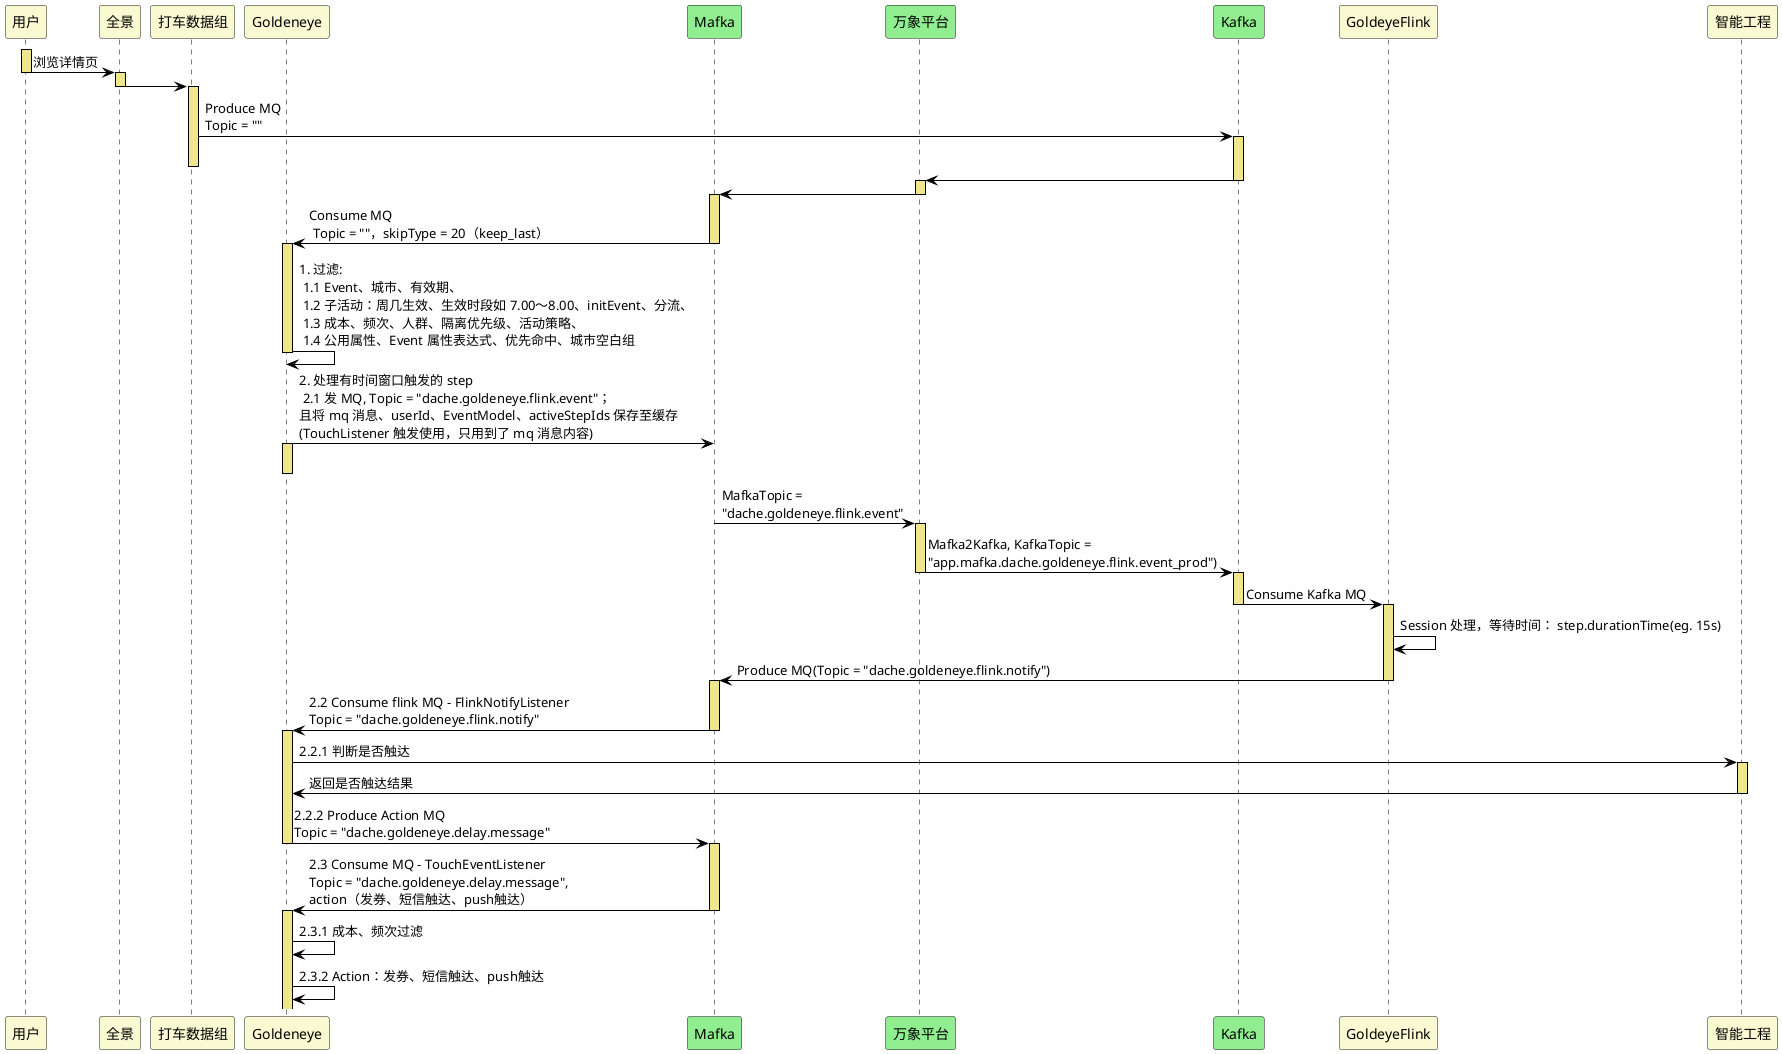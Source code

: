 @startuml
skinparam sequence {
ArrowColor black
LifeLineBorderColor black
LifeLineBackgroundColor khaki

ParticipantBackgroundColor lightgoldenrodyellow
}

participant "用户" as 用户
participant "全景" as 全景
participant "打车数据组" as 打车数据组
participant "Goldeneye" as Goldeneye
participant "Mafka" as Mafka #lightgreen
participant "万象平台" as 万象平台 #lightgreen
participant "Kafka" as Kafka #lightgreen
participant "GoldeyeFlink" as GoldeyeFlink
participant "智能工程" as 智能工程

activate 用户
用户 -> 全景: 浏览详情页
deactivate 用户
activate 全景
全景 -> 打车数据组
deactivate 全景
activate 打车数据组
打车数据组 -> Kafka: Produce MQ\nTopic = ""
activate Kafka
deactivate 打车数据组
Kafka -> 万象平台
deactivate Kafka
activate 万象平台
万象平台 -> Mafka
deactivate 万象平台
activate Mafka
Mafka -> Goldeneye : Consume MQ\n Topic = ""，skipType = 20（keep_last）
deactivate Mafka
activate Goldeneye
Goldeneye -> Goldeneye : 1. 过滤: \n 1.1 Event、城市、有效期、\n 1.2 子活动：周几生效、生效时段如 7.00～8.00、initEvent、分流、\n 1.3 成本、频次、人群、隔离优先级、活动策略、\n 1.4 公用属性、Event 属性表达式、优先命中、城市空白组
deactivate Goldeneye
Goldeneye -> Mafka : 2. 处理有时间窗口触发的 step \n 2.1 发 MQ, Topic = "dache.goldeneye.flink.event"；\n且将 mq 消息、userId、EventModel、activeStepIds 保存至缓存\n(TouchListener 触发使用，只用到了 mq 消息内容)
activate Goldeneye
deactivate Goldeneye
Mafka -> 万象平台 : MafkaTopic = \n"dache.goldeneye.flink.event"
activate 万象平台
万象平台 -> Kafka : Mafka2Kafka, KafkaTopic = \n"app.mafka.dache.goldeneye.flink.event_prod")
deactivate 万象平台
activate Kafka
Kafka -> GoldeyeFlink : Consume Kafka MQ
deactivate Kafka
activate GoldeyeFlink
GoldeyeFlink -> GoldeyeFlink : Session 处理，等待时间： step.durationTime(eg. 15s)
GoldeyeFlink -> Mafka : Produce MQ(Topic = "dache.goldeneye.flink.notify")
deactivate GoldeyeFlink
activate Mafka
Mafka -> Goldeneye : 2.2 Consume flink MQ - FlinkNotifyListener\nTopic = "dache.goldeneye.flink.notify"
deactivate Mafka
activate Goldeneye
Goldeneye -> 智能工程 : 2.2.1 判断是否触达
activate 智能工程
智能工程 -> Goldeneye : 返回是否触达结果
deactivate 智能工程
Goldeneye -> Mafka : 2.2.2 Produce Action MQ\nTopic = "dache.goldeneye.delay.message"
deactivate Goldeneye
activate Mafka
Mafka -> Goldeneye : 2.3 Consume MQ - TouchEventListener\nTopic = "dache.goldeneye.delay.message",\naction（发券、短信触达、push触达）
deactivate Mafka
activate Goldeneye
Goldeneye -> Goldeneye : 2.3.1 成本、频次过滤
'Goldeneye -> Mafka : 判断若是【智能一期事件】，则发 MQ(Topic = "dache.goldeneye.poi.hit.broadcast")给智能，\n由智能过滤后进行发券和触达
Goldeneye -> Goldeneye : 2.3.2 Action：发券、短信触达、push触达
@enduml